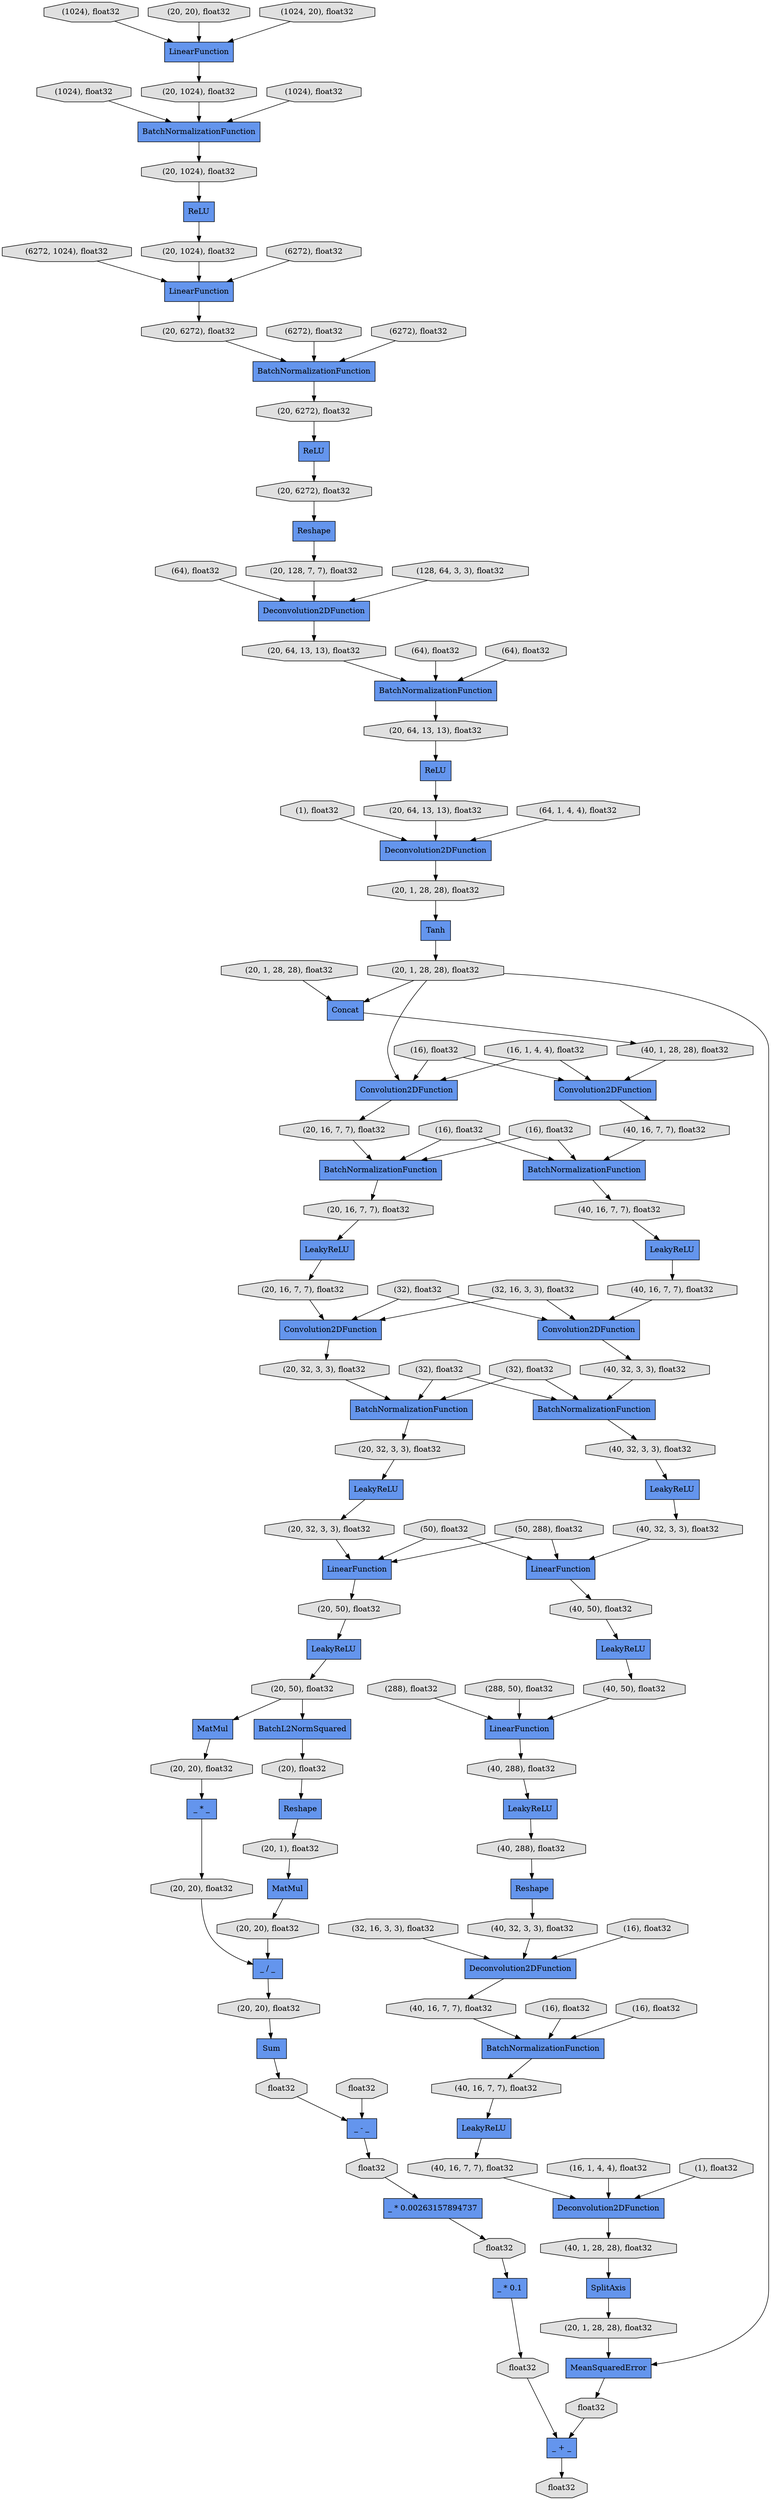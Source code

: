 digraph graphname{rankdir=TB;4423319632 [shape="octagon",style="filled",fillcolor="#E0E0E0",label="(20), float32"];4423319696 [shape="record",style="filled",fillcolor="#6495ED",label="LeakyReLU"];4423319760 [shape="octagon",style="filled",fillcolor="#E0E0E0",label="(20, 50), float32"];4423319824 [shape="record",style="filled",fillcolor="#6495ED",label="BatchL2NormSquared"];4423319888 [shape="octagon",style="filled",fillcolor="#E0E0E0",label="(20, 50), float32"];4421895568 [shape="record",style="filled",fillcolor="#6495ED",label="LinearFunction"];4367706128 [shape="record",style="filled",fillcolor="#6495ED",label="BatchNormalizationFunction"];4423320144 [shape="octagon",style="filled",fillcolor="#E0E0E0",label="(20, 1), float32"];4423320272 [shape="record",style="filled",fillcolor="#6495ED",label="_ * _"];4421682640 [shape="octagon",style="filled",fillcolor="#E0E0E0",label="(1024), float32"];4423320336 [shape="octagon",style="filled",fillcolor="#E0E0E0",label="(20, 20), float32"];4423320400 [shape="record",style="filled",fillcolor="#6495ED",label="Reshape"];4423274640 [shape="record",style="filled",fillcolor="#6495ED",label="Convolution2DFunction"];4423320464 [shape="record",style="filled",fillcolor="#6495ED",label="MatMul"];4423320528 [shape="record",style="filled",fillcolor="#6495ED",label="MatMul"];4423320592 [shape="octagon",style="filled",fillcolor="#E0E0E0",label="(20, 20), float32"];4423320656 [shape="record",style="filled",fillcolor="#6495ED",label="Sum"];4421895312 [shape="octagon",style="filled",fillcolor="#E0E0E0",label="(20, 1024), float32"];4423320784 [shape="record",style="filled",fillcolor="#6495ED",label="_ / _"];4421895440 [shape="octagon",style="filled",fillcolor="#E0E0E0",label="(20, 1024), float32"];4423320912 [shape="record",style="filled",fillcolor="#6495ED",label="_ * 0.00263157894737"];4421897104 [shape="record",style="filled",fillcolor="#6495ED",label="Deconvolution2DFunction"];4423320976 [shape="octagon",style="filled",fillcolor="#E0E0E0",label="float32"];4421895632 [shape="record",style="filled",fillcolor="#6495ED",label="ReLU"];4421895760 [shape="octagon",style="filled",fillcolor="#E0E0E0",label="(20, 6272), float32"];4423321168 [shape="octagon",style="filled",fillcolor="#E0E0E0",label="(20, 20), float32"];4423321232 [shape="octagon",style="filled",fillcolor="#E0E0E0",label="(20, 20), float32"];4421895888 [shape="octagon",style="filled",fillcolor="#E0E0E0",label="(20, 6272), float32"];4421897168 [shape="octagon",style="filled",fillcolor="#E0E0E0",label="(20, 64, 13, 13), float32"];4423321360 [shape="record",style="filled",fillcolor="#6495ED",label="_ - _"];4423321424 [shape="octagon",style="filled",fillcolor="#E0E0E0",label="float32"];4421896080 [shape="record",style="filled",fillcolor="#6495ED",label="Concat"];4423321552 [shape="octagon",style="filled",fillcolor="#E0E0E0",label="float32"];4423274832 [shape="octagon",style="filled",fillcolor="#E0E0E0",label="(40, 32, 3, 3), float32"];4421896208 [shape="record",style="filled",fillcolor="#6495ED",label="ReLU"];4423321680 [shape="record",style="filled",fillcolor="#6495ED",label="_ * 0.1"];4423321744 [shape="octagon",style="filled",fillcolor="#E0E0E0",label="float32"];4421896400 [shape="octagon",style="filled",fillcolor="#E0E0E0",label="(20, 64, 13, 13), float32"];4421682896 [shape="octagon",style="filled",fillcolor="#E0E0E0",label="(6272, 1024), float32"];4423321872 [shape="octagon",style="filled",fillcolor="#E0E0E0",label="float32"];4423321936 [shape="record",style="filled",fillcolor="#6495ED",label="_ + _"];4423274896 [shape="octagon",style="filled",fillcolor="#E0E0E0",label="(40, 16, 7, 7), float32"];4421683600 [shape="octagon",style="filled",fillcolor="#E0E0E0",label="(64), float32"];4423322064 [shape="octagon",style="filled",fillcolor="#E0E0E0",label="float32"];4421897296 [shape="octagon",style="filled",fillcolor="#E0E0E0",label="(20, 1, 28, 28), float32"];4421683728 [shape="octagon",style="filled",fillcolor="#E0E0E0",label="(1), float32"];4421895952 [shape="octagon",style="filled",fillcolor="#E0E0E0",label="(20, 1024), float32"];4423274960 [shape="record",style="filled",fillcolor="#6495ED",label="BatchNormalizationFunction"];4421683984 [shape="octagon",style="filled",fillcolor="#E0E0E0",label="(16, 1, 4, 4), float32"];4421683024 [shape="octagon",style="filled",fillcolor="#E0E0E0",label="(6272), float32"];4421897040 [shape="record",style="filled",fillcolor="#6495ED",label="ReLU"];4421684112 [shape="octagon",style="filled",fillcolor="#E0E0E0",label="(16), float32"];4421684176 [shape="octagon",style="filled",fillcolor="#E0E0E0",label="(16), float32"];4421896016 [shape="record",style="filled",fillcolor="#6495ED",label="Deconvolution2DFunction"];4421897232 [shape="record",style="filled",fillcolor="#6495ED",label="Tanh"];4421684304 [shape="octagon",style="filled",fillcolor="#E0E0E0",label="(16), float32"];4421897360 [shape="octagon",style="filled",fillcolor="#E0E0E0",label="(20, 64, 13, 13), float32"];4421684432 [shape="octagon",style="filled",fillcolor="#E0E0E0",label="(32, 16, 3, 3), float32"];4421897488 [shape="octagon",style="filled",fillcolor="#E0E0E0",label="(20, 1, 28, 28), float32"];4421684560 [shape="octagon",style="filled",fillcolor="#E0E0E0",label="(32), float32"];4421683088 [shape="octagon",style="filled",fillcolor="#E0E0E0",label="(6272), float32"];4421684624 [shape="octagon",style="filled",fillcolor="#E0E0E0",label="(32), float32"];4421718608 [shape="octagon",style="filled",fillcolor="#E0E0E0",label="(1), float32"];4421897744 [shape="record",style="filled",fillcolor="#6495ED",label="BatchNormalizationFunction"];4421684880 [shape="octagon",style="filled",fillcolor="#E0E0E0",label="(50, 288), float32"];4421896144 [shape="record",style="filled",fillcolor="#6495ED",label="Reshape"];4421898000 [shape="octagon",style="filled",fillcolor="#E0E0E0",label="(40, 16, 7, 7), float32"];4421898064 [shape="record",style="filled",fillcolor="#6495ED",label="LeakyReLU"];4421685136 [shape="octagon",style="filled",fillcolor="#E0E0E0",label="(288, 50), float32"];4421898192 [shape="octagon",style="filled",fillcolor="#E0E0E0",label="(40, 16, 7, 7), float32"];4421718096 [shape="octagon",style="filled",fillcolor="#E0E0E0",label="(288), float32"];4421683216 [shape="octagon",style="filled",fillcolor="#E0E0E0",label="(6272), float32"];4421718160 [shape="octagon",style="filled",fillcolor="#E0E0E0",label="(32, 16, 3, 3), float32"];4421718224 [shape="octagon",style="filled",fillcolor="#E0E0E0",label="(16), float32"];4423274768 [shape="octagon",style="filled",fillcolor="#E0E0E0",label="(40, 32, 3, 3), float32"];4421718352 [shape="octagon",style="filled",fillcolor="#E0E0E0",label="(16), float32"];4421897616 [shape="octagon",style="filled",fillcolor="#E0E0E0",label="(40, 1, 28, 28), float32"];4421718416 [shape="octagon",style="filled",fillcolor="#E0E0E0",label="(16, 1, 4, 4), float32"];4421718480 [shape="octagon",style="filled",fillcolor="#E0E0E0",label="(16), float32"];4423275024 [shape="record",style="filled",fillcolor="#6495ED",label="LeakyReLU"];4423275088 [shape="octagon",style="filled",fillcolor="#E0E0E0",label="(40, 32, 3, 3), float32"];4353725136 [shape="record",style="filled",fillcolor="#6495ED",label="MeanSquaredError"];4423275344 [shape="octagon",style="filled",fillcolor="#E0E0E0",label="(40, 50), float32"];4421682576 [shape="octagon",style="filled",fillcolor="#E0E0E0",label="(1024), float32"];4421683344 [shape="octagon",style="filled",fillcolor="#E0E0E0",label="(64), float32"];4423275408 [shape="record",style="filled",fillcolor="#6495ED",label="LinearFunction"];4423275472 [shape="record",style="filled",fillcolor="#6495ED",label="LeakyReLU"];4421894992 [shape="octagon",style="filled",fillcolor="#E0E0E0",label="(20, 1, 28, 28), float32"];4423275536 [shape="octagon",style="filled",fillcolor="#E0E0E0",label="(40, 288), float32"];4423275600 [shape="record",style="filled",fillcolor="#6495ED",label="LinearFunction"];4421684752 [shape="octagon",style="filled",fillcolor="#E0E0E0",label="(32), float32"];4423275664 [shape="octagon",style="filled",fillcolor="#E0E0E0",label="(40, 50), float32"];4423276752 [shape="octagon",style="filled",fillcolor="#E0E0E0",label="(40, 16, 7, 7), float32"];4423275792 [shape="record",style="filled",fillcolor="#6495ED",label="Deconvolution2DFunction"];4421682768 [shape="octagon",style="filled",fillcolor="#E0E0E0",label="(1024), float32"];4423275856 [shape="octagon",style="filled",fillcolor="#E0E0E0",label="(40, 288), float32"];4421895056 [shape="record",style="filled",fillcolor="#6495ED",label="LinearFunction"];4423276048 [shape="octagon",style="filled",fillcolor="#E0E0E0",label="(40, 16, 7, 7), float32"];4423276112 [shape="octagon",style="filled",fillcolor="#E0E0E0",label="(40, 32, 3, 3), float32"];4421683472 [shape="octagon",style="filled",fillcolor="#E0E0E0",label="(64), float32"];4423276176 [shape="record",style="filled",fillcolor="#6495ED",label="LeakyReLU"];4423276304 [shape="record",style="filled",fillcolor="#6495ED",label="Reshape"];4423276496 [shape="octagon",style="filled",fillcolor="#E0E0E0",label="float32"];4421683536 [shape="octagon",style="filled",fillcolor="#E0E0E0",label="(64, 1, 4, 4), float32"];4423276560 [shape="octagon",style="filled",fillcolor="#E0E0E0",label="(40, 16, 7, 7), float32"];4423276624 [shape="record",style="filled",fillcolor="#6495ED",label="BatchNormalizationFunction"];4421895184 [shape="octagon",style="filled",fillcolor="#E0E0E0",label="(20, 20), float32"];4301486288 [shape="octagon",style="filled",fillcolor="#E0E0E0",label="(20, 1, 28, 28), float32"];4423276816 [shape="record",style="filled",fillcolor="#6495ED",label="LeakyReLU"];4423276880 [shape="record",style="filled",fillcolor="#6495ED",label="Deconvolution2DFunction"];4421896592 [shape="octagon",style="filled",fillcolor="#E0E0E0",label="(20, 6272), float32"];4423276944 [shape="octagon",style="filled",fillcolor="#E0E0E0",label="(40, 1, 28, 28), float32"];4423277136 [shape="record",style="filled",fillcolor="#6495ED",label="SplitAxis"];4421685008 [shape="octagon",style="filled",fillcolor="#E0E0E0",label="(50), float32"];4423277200 [shape="record",style="filled",fillcolor="#6495ED",label="BatchNormalizationFunction"];4421896656 [shape="octagon",style="filled",fillcolor="#E0E0E0",label="(20, 128, 7, 7), float32"];4423277584 [shape="record",style="filled",fillcolor="#6495ED",label="LeakyReLU"];4423277648 [shape="record",style="filled",fillcolor="#6495ED",label="Convolution2DFunction"];4423277776 [shape="octagon",style="filled",fillcolor="#E0E0E0",label="(20, 16, 7, 7), float32"];4423277840 [shape="octagon",style="filled",fillcolor="#E0E0E0",label="(20, 16, 7, 7), float32"];4421898128 [shape="record",style="filled",fillcolor="#6495ED",label="Convolution2DFunction"];4423278032 [shape="octagon",style="filled",fillcolor="#E0E0E0",label="(20, 32, 3, 3), float32"];4421896528 [shape="record",style="filled",fillcolor="#6495ED",label="BatchNormalizationFunction"];4423278096 [shape="octagon",style="filled",fillcolor="#E0E0E0",label="(20, 16, 7, 7), float32"];4423278160 [shape="record",style="filled",fillcolor="#6495ED",label="LeakyReLU"];4421682448 [shape="octagon",style="filled",fillcolor="#E0E0E0",label="(1024, 20), float32"];4423278224 [shape="record",style="filled",fillcolor="#6495ED",label="Convolution2DFunction"];4423278288 [shape="octagon",style="filled",fillcolor="#E0E0E0",label="(20, 32, 3, 3), float32"];4423278352 [shape="record",style="filled",fillcolor="#6495ED",label="BatchNormalizationFunction"];4423278416 [shape="record",style="filled",fillcolor="#6495ED",label="LinearFunction"];4353546896 [shape="octagon",style="filled",fillcolor="#E0E0E0",label="(128, 64, 3, 3), float32"];4423278544 [shape="octagon",style="filled",fillcolor="#E0E0E0",label="(20, 32, 3, 3), float32"];4421895504 [shape="record",style="filled",fillcolor="#6495ED",label="BatchNormalizationFunction"];4421684624 -> 4423274960;4421897104 -> 4421897296;4421682640 -> 4367706128;4423320528 -> 4423320336;4421895440 -> 4421895632;4423277776 -> 4423278160;4421897616 -> 4421898128;4423321232 -> 4423320656;4421895952 -> 4421895568;4421897296 -> 4421897232;4421895632 -> 4421895952;4421683472 -> 4421896528;4423319696 -> 4423319888;4423320272 -> 4423321168;4421898000 -> 4421898064;4421718352 -> 4423276624;4423319632 -> 4423320400;4423274960 -> 4423274768;4421898128 -> 4421898192;4421896080 -> 4421897616;4423276176 -> 4423275856;4421897744 -> 4421898000;4423276624 -> 4423276048;4423321424 -> 4423321360;4423278224 -> 4423278288;4423320592 -> 4423320272;4421896656 -> 4421896016;4421897040 -> 4421897360;4423275088 -> 4423275408;4423320464 -> 4423320592;4353546896 -> 4421896016;4421683088 -> 4421895504;4423319888 -> 4423319824;4421718480 -> 4423276624;4423276560 -> 4423276880;4423277840 -> 4423277200;4421684176 -> 4423277200;4421897488 -> 4423277648;4421683344 -> 4421896016;4423278544 -> 4423278416;4423274832 -> 4423274960;4423275792 -> 4423276752;4421684432 -> 4423278224;4421896144 -> 4421896656;4421894992 -> 4421896080;4423321872 -> 4423321936;4421684880 -> 4423278416;4423276496 -> 4423321936;4423275536 -> 4423276176;4423320336 -> 4423320784;4421897488 -> 4421896080;4421684624 -> 4423278352;4423321680 -> 4423321872;4367706128 -> 4421895440;4421684112 -> 4421898128;4421684560 -> 4423274640;4423276752 -> 4423276624;4421718416 -> 4423276880;4421684880 -> 4423275408;4421683728 -> 4421897104;4421684112 -> 4423277648;4423276048 -> 4423276816;4421897360 -> 4421897104;4421682448 -> 4421895056;4421683024 -> 4421895568;4421718160 -> 4423275792;4423274640 -> 4423274832;4423275664 -> 4423275600;4423274896 -> 4423274640;4423276304 -> 4423276112;4421683536 -> 4421897104;4421897232 -> 4421897488;4423277136 -> 4301486288;4421683984 -> 4421898128;4423278160 -> 4423278096;4423275408 -> 4423275344;4421895184 -> 4421895056;4421683216 -> 4421895504;4421684304 -> 4423277200;4421896016 -> 4421897168;4421896208 -> 4421896592;4421898192 -> 4421897744;4421685136 -> 4423275600;4423274768 -> 4423275024;4421685008 -> 4423278416;4421896400 -> 4421897040;4423320400 -> 4423320144;4423319824 -> 4423319632;4421895312 -> 4367706128;4421896592 -> 4421896144;4421682896 -> 4421895568;4421684752 -> 4423278352;4421682768 -> 4367706128;4421718224 -> 4423275792;4421895504 -> 4421895760;4421683600 -> 4421896528;4421895056 -> 4421895312;4421684304 -> 4421897744;4421718096 -> 4423275600;4423276112 -> 4423275792;4423321936 -> 4423322064;4423275024 -> 4423275088;4353725136 -> 4423276496;4423276944 -> 4423277136;4421897488 -> 4353725136;4423278416 -> 4423319760;4423278096 -> 4423278224;4423319888 -> 4423320464;4423277200 -> 4423277776;4423275344 -> 4423275472;4423278288 -> 4423278352;4421685008 -> 4423275408;4423320784 -> 4423321232;4423275856 -> 4423276304;4421896528 -> 4421896400;4421683984 -> 4423277648;4301486288 -> 4353725136;4421682576 -> 4421895056;4423278352 -> 4423278032;4421895760 -> 4421896208;4423321168 -> 4423320784;4421684560 -> 4423278224;4423320656 -> 4423321424;4423321360 -> 4423321552;4421684432 -> 4423274640;4421895888 -> 4421895504;4421898064 -> 4423274896;4423320976 -> 4423321360;4423277648 -> 4423277840;4421897168 -> 4421896528;4423276816 -> 4423276560;4423320912 -> 4423321744;4423319760 -> 4423319696;4423276880 -> 4423276944;4421895568 -> 4421895888;4423275472 -> 4423275664;4423277584 -> 4423278544;4423321552 -> 4423320912;4421684752 -> 4423274960;4423275600 -> 4423275536;4423278032 -> 4423277584;4421718608 -> 4423276880;4423321744 -> 4423321680;4423320144 -> 4423320528;4421684176 -> 4421897744;}